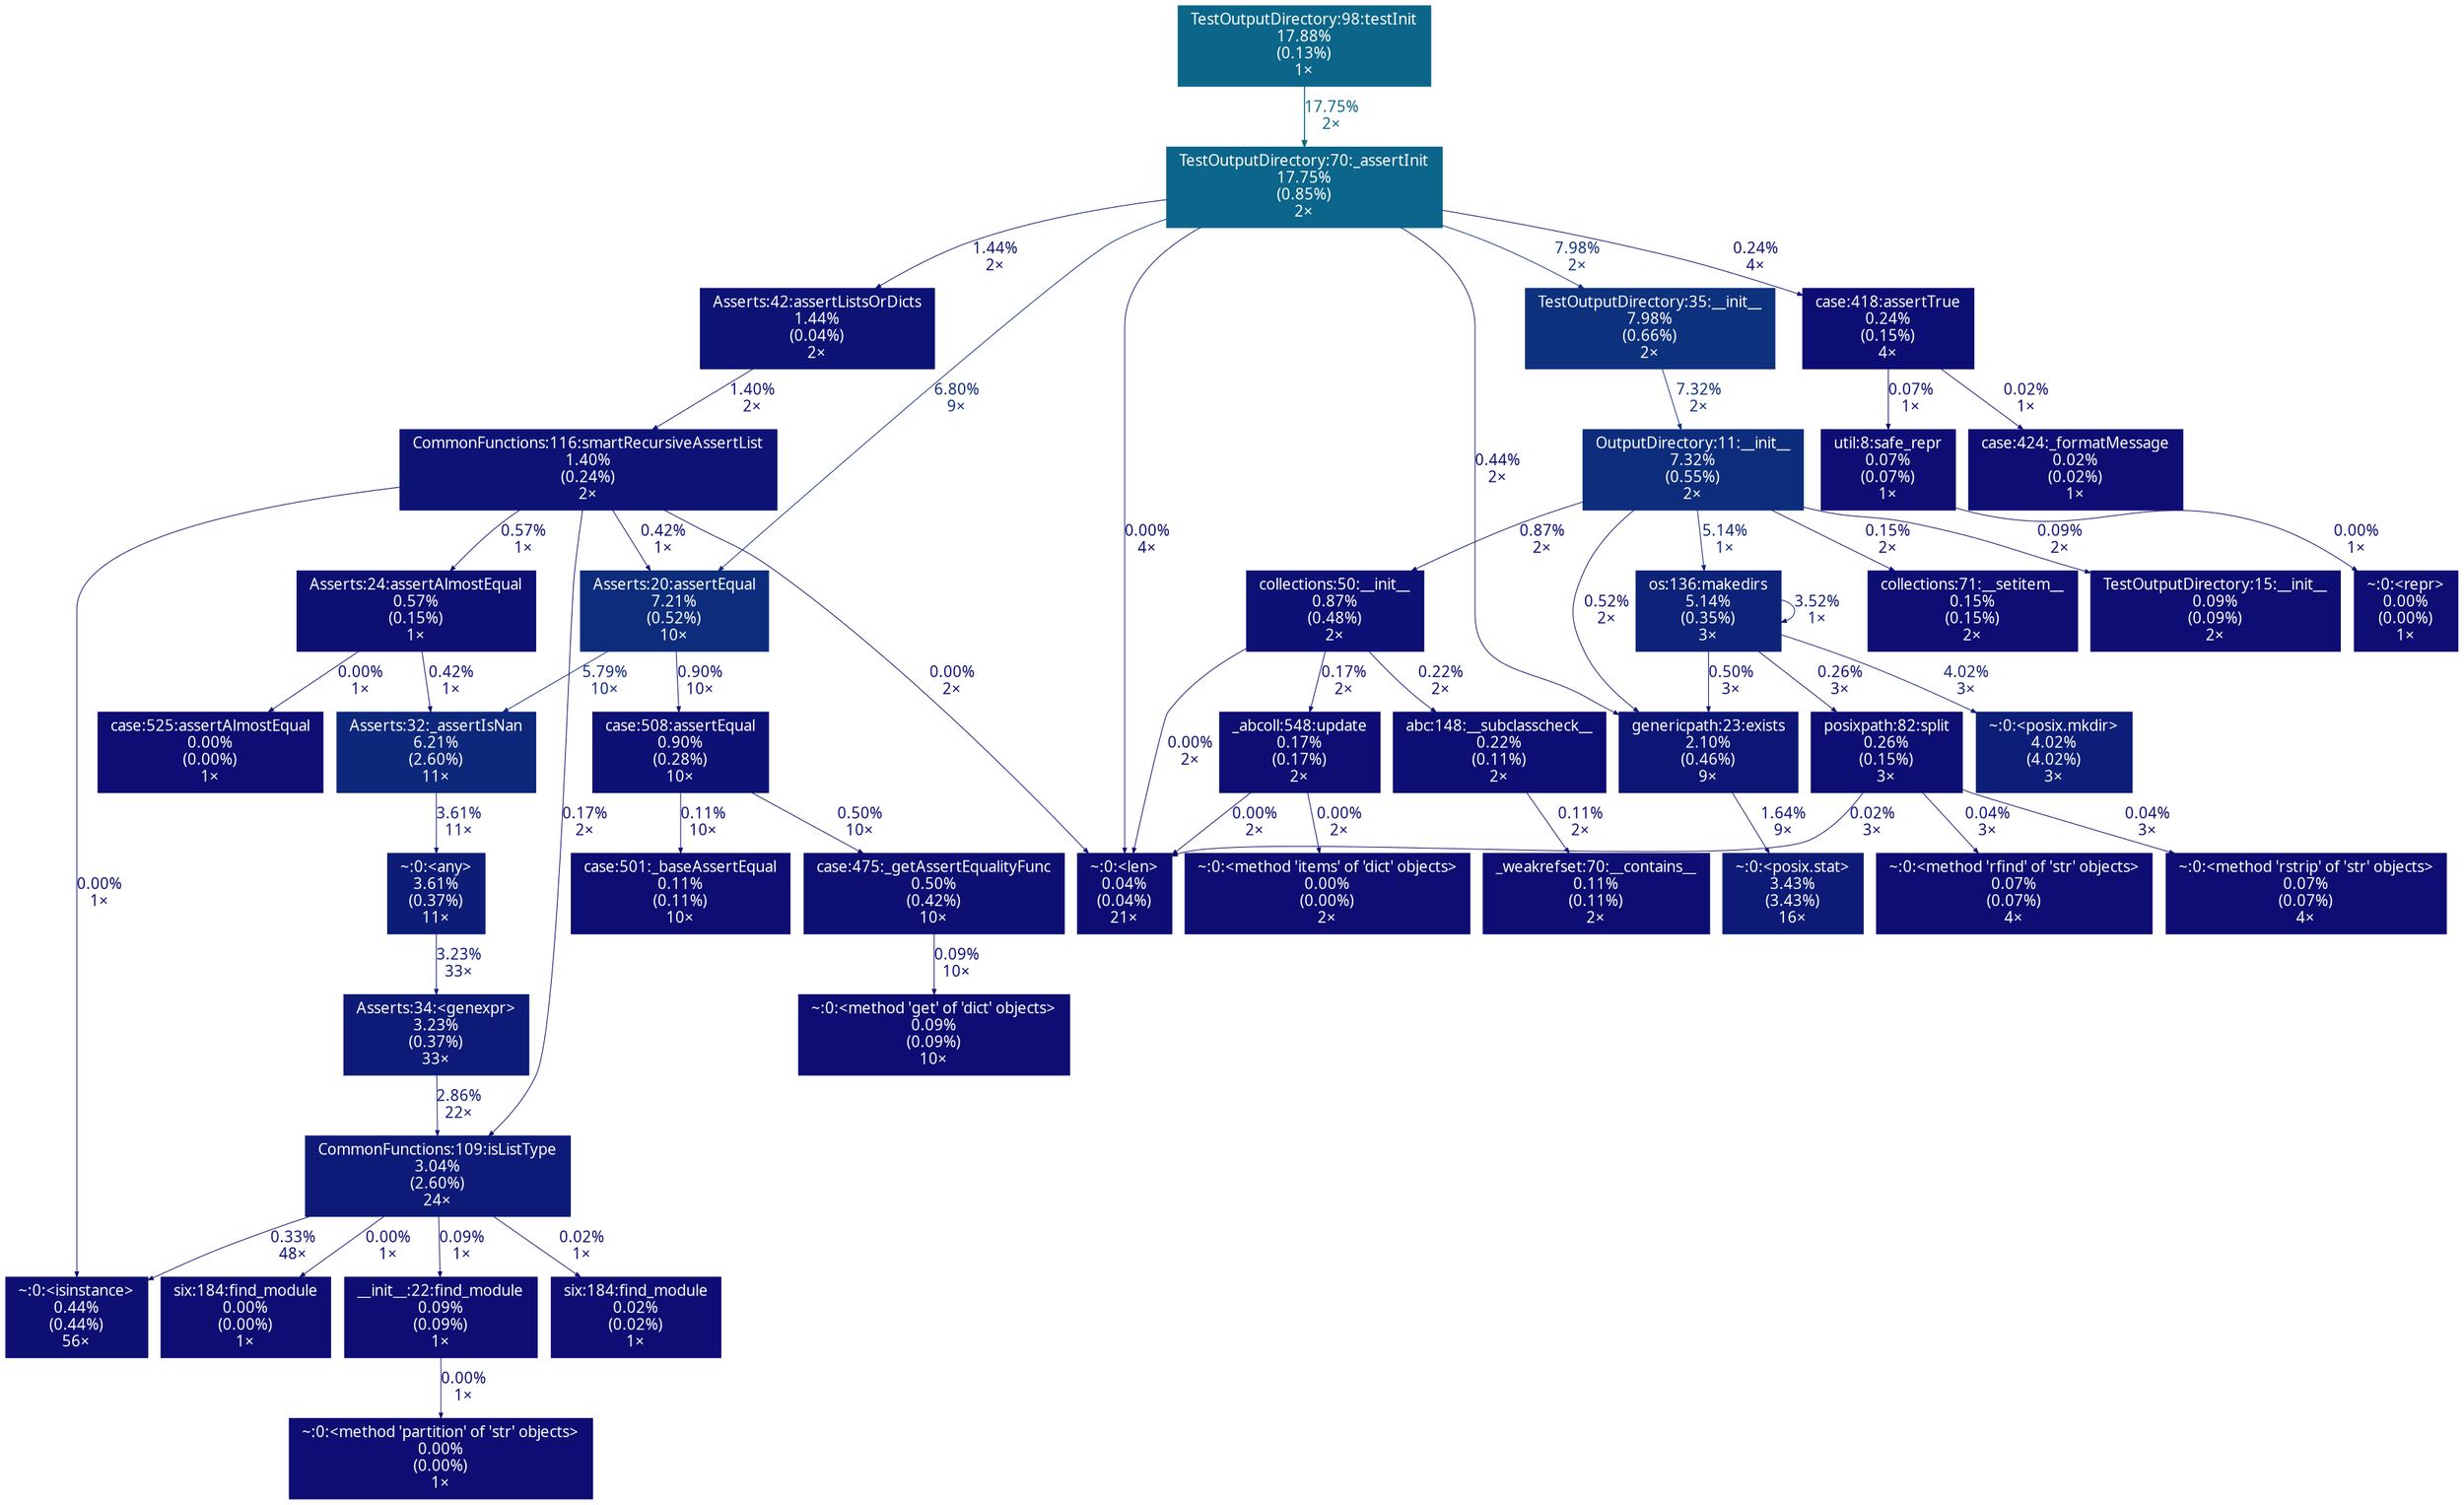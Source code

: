 digraph {
	graph [fontname=vera, nodesep=0.125, ranksep=0.25];
	node [fontcolor=white, fontname=vera, height=0, shape=box, style=filled, width=0];
	edge [fontname=vera];
	9 [color="#0d0d73", fontcolor="#ffffff", fontsize="10.00", label="__init__:22:find_module\n0.09%\n(0.09%)\n1×", tooltip="/Users/sveinugu/miniconda2/lib/python2.7/site-packages/setuptools-23.0.0-py2.7.egg/pkg_resources/extern/__init__.py"];
	9 -> 18 [arrowsize="0.35", color="#0d0d73", fontcolor="#0d0d73", fontsize="10.00", label="0.00%\n1×", labeldistance="0.50", penwidth="0.50"];
	10 [color="#0d1a77", fontcolor="#ffffff", fontsize="10.00", label="CommonFunctions:109:isListType\n3.04%\n(2.60%)\n24×", tooltip="/Users/sveinugu/PycharmProjects/gtrackcore/gtrackcore/util/CommonFunctions.py"];
	10 -> 9 [arrowsize="0.35", color="#0d0d73", fontcolor="#0d0d73", fontsize="10.00", label="0.09%\n1×", labeldistance="0.50", penwidth="0.50"];
	10 -> 56 [arrowsize="0.35", color="#0d0e73", fontcolor="#0d0e73", fontsize="10.00", label="0.33%\n48×", labeldistance="0.50", penwidth="0.50"];
	10 -> 91 [arrowsize="0.35", color="#0d0d73", fontcolor="#0d0d73", fontsize="10.00", label="0.02%\n1×", labeldistance="0.50", penwidth="0.50"];
	10 -> 119 [arrowsize="0.35", color="#0d0d73", fontcolor="#0d0d73", fontsize="10.00", label="0.00%\n1×", labeldistance="0.50", penwidth="0.50"];
	15 [color="#0d2d7c", fontcolor="#ffffff", fontsize="10.00", label="Asserts:20:assertEqual\n7.21%\n(0.52%)\n10×", tooltip="/Users/sveinugu/PycharmProjects/gtrackcore/gtrackcore/test/common/Asserts.py"];
	15 -> 29 [arrowsize="0.35", color="#0d267a", fontcolor="#0d267a", fontsize="10.00", label="5.79%\n10×", labeldistance="0.50", penwidth="0.50"];
	15 -> 32 [arrowsize="0.35", color="#0d1074", fontcolor="#0d1074", fontsize="10.00", label="0.90%\n10×", labeldistance="0.50", penwidth="0.50"];
	16 [color="#0d1375", fontcolor="#ffffff", fontsize="10.00", label="CommonFunctions:116:smartRecursiveAssertList\n1.40%\n(0.24%)\n2×", tooltip="/Users/sveinugu/PycharmProjects/gtrackcore/gtrackcore/util/CommonFunctions.py"];
	16 -> 10 [arrowsize="0.35", color="#0d0d73", fontcolor="#0d0d73", fontsize="10.00", label="0.17%\n2×", labeldistance="0.50", penwidth="0.50"];
	16 -> 15 [arrowsize="0.35", color="#0d0e73", fontcolor="#0d0e73", fontsize="10.00", label="0.42%\n1×", labeldistance="0.50", penwidth="0.50"];
	16 -> 45 [arrowsize="0.35", color="#0d0f73", fontcolor="#0d0f73", fontsize="10.00", label="0.57%\n1×", labeldistance="0.50", penwidth="0.50"];
	16 -> 56 [arrowsize="0.35", color="#0d0d73", fontcolor="#0d0d73", fontsize="10.00", label="0.00%\n1×", labeldistance="0.50", penwidth="0.50"];
	16 -> 115 [arrowsize="0.35", color="#0d0d73", fontcolor="#0d0d73", fontsize="10.00", label="0.00%\n2×", labeldistance="0.50", penwidth="0.50"];
	17 [color="#0c658a", fontcolor="#ffffff", fontsize="10.00", label="TestOutputDirectory:70:_assertInit\n17.75%\n(0.85%)\n2×", tooltip="/Users/sveinugu/PycharmProjects/gtrackcore/gtrackcore/test/memmap/TestOutputDirectory.py"];
	17 -> 15 [arrowsize="0.35", color="#0d2b7b", fontcolor="#0d2b7b", fontsize="10.00", label="6.80%\n9×", labeldistance="0.50", penwidth="0.50"];
	17 -> 37 [arrowsize="0.35", color="#0d317d", fontcolor="#0d317d", fontsize="10.00", label="7.98%\n2×", labeldistance="0.50", penwidth="0.50"];
	17 -> 74 [arrowsize="0.35", color="#0d0f73", fontcolor="#0d0f73", fontsize="10.00", label="0.44%\n2×", labeldistance="0.50", penwidth="0.50"];
	17 -> 77 [arrowsize="0.35", color="#0d0e73", fontcolor="#0d0e73", fontsize="10.00", label="0.24%\n4×", labeldistance="0.50", penwidth="0.50"];
	17 -> 115 [arrowsize="0.35", color="#0d0d73", fontcolor="#0d0d73", fontsize="10.00", label="0.00%\n4×", labeldistance="0.50", penwidth="0.50"];
	17 -> 126 [arrowsize="0.35", color="#0d1375", fontcolor="#0d1375", fontsize="10.00", label="1.44%\n2×", labeldistance="0.50", penwidth="0.50"];
	18 [color="#0d0d73", fontcolor="#ffffff", fontsize="10.00", label="~:0:<method 'partition' of 'str' objects>\n0.00%\n(0.00%)\n1×", tooltip="~"];
	28 [color="#0d1c77", fontcolor="#ffffff", fontsize="10.00", label="~:0:<any>\n3.61%\n(0.37%)\n11×", tooltip="~"];
	28 -> 54 [arrowsize="0.35", color="#0d1a77", fontcolor="#0d1a77", fontsize="10.00", label="3.23%\n33×", labeldistance="0.50", penwidth="0.50"];
	29 [color="#0d287b", fontcolor="#ffffff", fontsize="10.00", label="Asserts:32:_assertIsNan\n6.21%\n(2.60%)\n11×", tooltip="/Users/sveinugu/PycharmProjects/gtrackcore/gtrackcore/test/common/Asserts.py"];
	29 -> 28 [arrowsize="0.35", color="#0d1c77", fontcolor="#0d1c77", fontsize="10.00", label="3.61%\n11×", labeldistance="0.50", penwidth="0.50"];
	31 [color="#0d0f73", fontcolor="#ffffff", fontsize="10.00", label="case:475:_getAssertEqualityFunc\n0.50%\n(0.42%)\n10×", tooltip="/Users/sveinugu/miniconda2/lib/python2.7/unittest/case.py"];
	31 -> 40 [arrowsize="0.35", color="#0d0d73", fontcolor="#0d0d73", fontsize="10.00", label="0.09%\n10×", labeldistance="0.50", penwidth="0.50"];
	32 [color="#0d1074", fontcolor="#ffffff", fontsize="10.00", label="case:508:assertEqual\n0.90%\n(0.28%)\n10×", tooltip="/Users/sveinugu/miniconda2/lib/python2.7/unittest/case.py"];
	32 -> 31 [arrowsize="0.35", color="#0d0f73", fontcolor="#0d0f73", fontsize="10.00", label="0.50%\n10×", labeldistance="0.50", penwidth="0.50"];
	32 -> 87 [arrowsize="0.35", color="#0d0d73", fontcolor="#0d0d73", fontsize="10.00", label="0.11%\n10×", labeldistance="0.50", penwidth="0.50"];
	34 [color="#0d0d73", fontcolor="#ffffff", fontsize="10.00", label="_weakrefset:70:__contains__\n0.11%\n(0.11%)\n2×", tooltip="/Users/sveinugu/miniconda2/lib/python2.7/_weakrefset.py"];
	35 [color="#0d0e73", fontcolor="#ffffff", fontsize="10.00", label="abc:148:__subclasscheck__\n0.22%\n(0.11%)\n2×", tooltip="/Users/sveinugu/miniconda2/lib/python2.7/abc.py"];
	35 -> 34 [arrowsize="0.35", color="#0d0d73", fontcolor="#0d0d73", fontsize="10.00", label="0.11%\n2×", labeldistance="0.50", penwidth="0.50"];
	36 [color="#0d2d7c", fontcolor="#ffffff", fontsize="10.00", label="OutputDirectory:11:__init__\n7.32%\n(0.55%)\n2×", tooltip="/Users/sveinugu/PycharmProjects/gtrackcore/gtrackcore/preprocess/memmap/OutputDirectory.py"];
	36 -> 74 [arrowsize="0.35", color="#0d0f73", fontcolor="#0d0f73", fontsize="10.00", label="0.52%\n2×", labeldistance="0.50", penwidth="0.50"];
	36 -> 75 [arrowsize="0.35", color="#0d2379", fontcolor="#0d2379", fontsize="10.00", label="5.14%\n1×", labeldistance="0.50", penwidth="0.50"];
	36 -> 80 [arrowsize="0.35", color="#0d0d73", fontcolor="#0d0d73", fontsize="10.00", label="0.15%\n2×", labeldistance="0.50", penwidth="0.50"];
	36 -> 90 [arrowsize="0.35", color="#0d0d73", fontcolor="#0d0d73", fontsize="10.00", label="0.09%\n2×", labeldistance="0.50", penwidth="0.50"];
	36 -> 94 [arrowsize="0.35", color="#0d1074", fontcolor="#0d1074", fontsize="10.00", label="0.87%\n2×", labeldistance="0.50", penwidth="0.50"];
	37 [color="#0d317d", fontcolor="#ffffff", fontsize="10.00", label="TestOutputDirectory:35:__init__\n7.98%\n(0.66%)\n2×", tooltip="/Users/sveinugu/PycharmProjects/gtrackcore/gtrackcore/test/memmap/TestOutputDirectory.py"];
	37 -> 36 [arrowsize="0.35", color="#0d2d7c", fontcolor="#0d2d7c", fontsize="10.00", label="7.32%\n2×", labeldistance="0.50", penwidth="0.50"];
	40 [color="#0d0d73", fontcolor="#ffffff", fontsize="10.00", label="~:0:<method 'get' of 'dict' objects>\n0.09%\n(0.09%)\n10×", tooltip="~"];
	45 [color="#0d0f73", fontcolor="#ffffff", fontsize="10.00", label="Asserts:24:assertAlmostEqual\n0.57%\n(0.15%)\n1×", tooltip="/Users/sveinugu/PycharmProjects/gtrackcore/gtrackcore/test/common/Asserts.py"];
	45 -> 29 [arrowsize="0.35", color="#0d0e73", fontcolor="#0d0e73", fontsize="10.00", label="0.42%\n1×", labeldistance="0.50", penwidth="0.50"];
	45 -> 100 [arrowsize="0.35", color="#0d0d73", fontcolor="#0d0d73", fontsize="10.00", label="0.00%\n1×", labeldistance="0.50", penwidth="0.50"];
	54 [color="#0d1a77", fontcolor="#ffffff", fontsize="10.00", label="Asserts:34:<genexpr>\n3.23%\n(0.37%)\n33×", tooltip="/Users/sveinugu/PycharmProjects/gtrackcore/gtrackcore/test/common/Asserts.py"];
	54 -> 10 [arrowsize="0.35", color="#0d1976", fontcolor="#0d1976", fontsize="10.00", label="2.86%\n22×", labeldistance="0.50", penwidth="0.50"];
	56 [color="#0d0f73", fontcolor="#ffffff", fontsize="10.00", label="~:0:<isinstance>\n0.44%\n(0.44%)\n56×", tooltip="~"];
	71 [color="#0d0d73", fontcolor="#ffffff", fontsize="10.00", label="~:0:<method 'items' of 'dict' objects>\n0.00%\n(0.00%)\n2×", tooltip="~"];
	72 [color="#0d0d73", fontcolor="#ffffff", fontsize="10.00", label="_abcoll:548:update\n0.17%\n(0.17%)\n2×", tooltip="/Users/sveinugu/miniconda2/lib/python2.7/_abcoll.py"];
	72 -> 71 [arrowsize="0.35", color="#0d0d73", fontcolor="#0d0d73", fontsize="10.00", label="0.00%\n2×", labeldistance="0.50", penwidth="0.50"];
	72 -> 115 [arrowsize="0.35", color="#0d0d73", fontcolor="#0d0d73", fontsize="10.00", label="0.00%\n2×", labeldistance="0.50", penwidth="0.50"];
	73 [color="#0c668a", fontcolor="#ffffff", fontsize="10.00", label="TestOutputDirectory:98:testInit\n17.88%\n(0.13%)\n1×", tooltip="/Users/sveinugu/PycharmProjects/gtrackcore/gtrackcore/test/memmap/TestOutputDirectory.py"];
	73 -> 17 [arrowsize="0.42", color="#0c658a", fontcolor="#0c658a", fontsize="10.00", label="17.75%\n2×", labeldistance="0.71", penwidth="0.71"];
	74 [color="#0d1675", fontcolor="#ffffff", fontsize="10.00", label="genericpath:23:exists\n2.10%\n(0.46%)\n9×", tooltip="/Users/sveinugu/miniconda2/lib/python2.7/genericpath.py"];
	74 -> 92 [arrowsize="0.35", color="#0d1475", fontcolor="#0d1475", fontsize="10.00", label="1.64%\n9×", labeldistance="0.50", penwidth="0.50"];
	75 [color="#0d2379", fontcolor="#ffffff", fontsize="10.00", label="os:136:makedirs\n5.14%\n(0.35%)\n3×", tooltip="/Users/sveinugu/miniconda2/lib/python2.7/os.py"];
	75 -> 74 [arrowsize="0.35", color="#0d0f73", fontcolor="#0d0f73", fontsize="10.00", label="0.50%\n3×", labeldistance="0.50", penwidth="0.50"];
	75 -> 75 [arrowsize="0.35", color="#0d1c77", fontcolor="#0d1c77", fontsize="10.00", label="3.52%\n1×", labeldistance="0.50", penwidth="0.50"];
	75 -> 103 [arrowsize="0.35", color="#0d0e73", fontcolor="#0d0e73", fontsize="10.00", label="0.26%\n3×", labeldistance="0.50", penwidth="0.50"];
	75 -> 130 [arrowsize="0.35", color="#0d1e78", fontcolor="#0d1e78", fontsize="10.00", label="4.02%\n3×", labeldistance="0.50", penwidth="0.50"];
	77 [color="#0d0e73", fontcolor="#ffffff", fontsize="10.00", label="case:418:assertTrue\n0.24%\n(0.15%)\n4×", tooltip="/Users/sveinugu/miniconda2/lib/python2.7/unittest/case.py"];
	77 -> 88 [arrowsize="0.35", color="#0d0d73", fontcolor="#0d0d73", fontsize="10.00", label="0.02%\n1×", labeldistance="0.50", penwidth="0.50"];
	77 -> 112 [arrowsize="0.35", color="#0d0d73", fontcolor="#0d0d73", fontsize="10.00", label="0.07%\n1×", labeldistance="0.50", penwidth="0.50"];
	80 [color="#0d0d73", fontcolor="#ffffff", fontsize="10.00", label="collections:71:__setitem__\n0.15%\n(0.15%)\n2×", tooltip="/Users/sveinugu/miniconda2/lib/python2.7/collections.py"];
	87 [color="#0d0d73", fontcolor="#ffffff", fontsize="10.00", label="case:501:_baseAssertEqual\n0.11%\n(0.11%)\n10×", tooltip="/Users/sveinugu/miniconda2/lib/python2.7/unittest/case.py"];
	88 [color="#0d0d73", fontcolor="#ffffff", fontsize="10.00", label="case:424:_formatMessage\n0.02%\n(0.02%)\n1×", tooltip="/Users/sveinugu/miniconda2/lib/python2.7/unittest/case.py"];
	90 [color="#0d0d73", fontcolor="#ffffff", fontsize="10.00", label="TestOutputDirectory:15:__init__\n0.09%\n(0.09%)\n2×", tooltip="/Users/sveinugu/PycharmProjects/gtrackcore/gtrackcore/test/memmap/TestOutputDirectory.py"];
	91 [color="#0d0d73", fontcolor="#ffffff", fontsize="10.00", label="six:184:find_module\n0.02%\n(0.02%)\n1×", tooltip="/Users/sveinugu/miniconda2/lib/python2.7/site-packages/setuptools-23.0.0-py2.7.egg/pkg_resources/_vendor/six.py"];
	92 [color="#0d1b77", fontcolor="#ffffff", fontsize="10.00", label="~:0:<posix.stat>\n3.43%\n(3.43%)\n16×", tooltip="~"];
	94 [color="#0d1074", fontcolor="#ffffff", fontsize="10.00", label="collections:50:__init__\n0.87%\n(0.48%)\n2×", tooltip="/Users/sveinugu/miniconda2/lib/python2.7/collections.py"];
	94 -> 35 [arrowsize="0.35", color="#0d0e73", fontcolor="#0d0e73", fontsize="10.00", label="0.22%\n2×", labeldistance="0.50", penwidth="0.50"];
	94 -> 72 [arrowsize="0.35", color="#0d0d73", fontcolor="#0d0d73", fontsize="10.00", label="0.17%\n2×", labeldistance="0.50", penwidth="0.50"];
	94 -> 115 [arrowsize="0.35", color="#0d0d73", fontcolor="#0d0d73", fontsize="10.00", label="0.00%\n2×", labeldistance="0.50", penwidth="0.50"];
	100 [color="#0d0d73", fontcolor="#ffffff", fontsize="10.00", label="case:525:assertAlmostEqual\n0.00%\n(0.00%)\n1×", tooltip="/Users/sveinugu/miniconda2/lib/python2.7/unittest/case.py"];
	102 [color="#0d0d73", fontcolor="#ffffff", fontsize="10.00", label="~:0:<method 'rfind' of 'str' objects>\n0.07%\n(0.07%)\n4×", tooltip="~"];
	103 [color="#0d0e73", fontcolor="#ffffff", fontsize="10.00", label="posixpath:82:split\n0.26%\n(0.15%)\n3×", tooltip="/Users/sveinugu/miniconda2/lib/python2.7/posixpath.py"];
	103 -> 102 [arrowsize="0.35", color="#0d0d73", fontcolor="#0d0d73", fontsize="10.00", label="0.04%\n3×", labeldistance="0.50", penwidth="0.50"];
	103 -> 113 [arrowsize="0.35", color="#0d0d73", fontcolor="#0d0d73", fontsize="10.00", label="0.04%\n3×", labeldistance="0.50", penwidth="0.50"];
	103 -> 115 [arrowsize="0.35", color="#0d0d73", fontcolor="#0d0d73", fontsize="10.00", label="0.02%\n3×", labeldistance="0.50", penwidth="0.50"];
	111 [color="#0d0d73", fontcolor="#ffffff", fontsize="10.00", label="~:0:<repr>\n0.00%\n(0.00%)\n1×", tooltip="~"];
	112 [color="#0d0d73", fontcolor="#ffffff", fontsize="10.00", label="util:8:safe_repr\n0.07%\n(0.07%)\n1×", tooltip="/Users/sveinugu/miniconda2/lib/python2.7/unittest/util.py"];
	112 -> 111 [arrowsize="0.35", color="#0d0d73", fontcolor="#0d0d73", fontsize="10.00", label="0.00%\n1×", labeldistance="0.50", penwidth="0.50"];
	113 [color="#0d0d73", fontcolor="#ffffff", fontsize="10.00", label="~:0:<method 'rstrip' of 'str' objects>\n0.07%\n(0.07%)\n4×", tooltip="~"];
	115 [color="#0d0d73", fontcolor="#ffffff", fontsize="10.00", label="~:0:<len>\n0.04%\n(0.04%)\n21×", tooltip="~"];
	119 [color="#0d0d73", fontcolor="#ffffff", fontsize="10.00", label="six:184:find_module\n0.00%\n(0.00%)\n1×", tooltip="/Users/sveinugu/miniconda2/lib/python2.7/site-packages/six.py"];
	126 [color="#0d1375", fontcolor="#ffffff", fontsize="10.00", label="Asserts:42:assertListsOrDicts\n1.44%\n(0.04%)\n2×", tooltip="/Users/sveinugu/PycharmProjects/gtrackcore/gtrackcore/test/common/Asserts.py"];
	126 -> 16 [arrowsize="0.35", color="#0d1375", fontcolor="#0d1375", fontsize="10.00", label="1.40%\n2×", labeldistance="0.50", penwidth="0.50"];
	130 [color="#0d1e78", fontcolor="#ffffff", fontsize="10.00", label="~:0:<posix.mkdir>\n4.02%\n(4.02%)\n3×", tooltip="~"];
}
